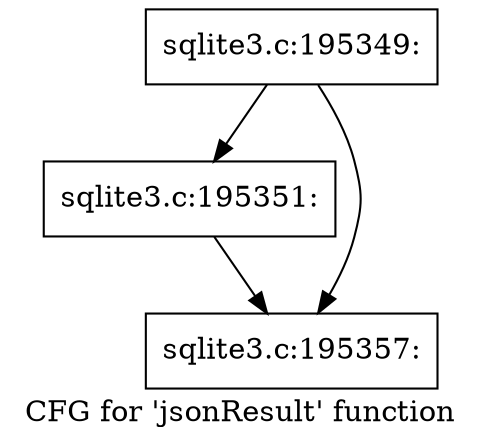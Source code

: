 digraph "CFG for 'jsonResult' function" {
	label="CFG for 'jsonResult' function";

	Node0x55c0fa86e6d0 [shape=record,label="{sqlite3.c:195349:}"];
	Node0x55c0fa86e6d0 -> Node0x55c0fa86fdc0;
	Node0x55c0fa86e6d0 -> Node0x55c0fa86fe10;
	Node0x55c0fa86fdc0 [shape=record,label="{sqlite3.c:195351:}"];
	Node0x55c0fa86fdc0 -> Node0x55c0fa86fe10;
	Node0x55c0fa86fe10 [shape=record,label="{sqlite3.c:195357:}"];
}
